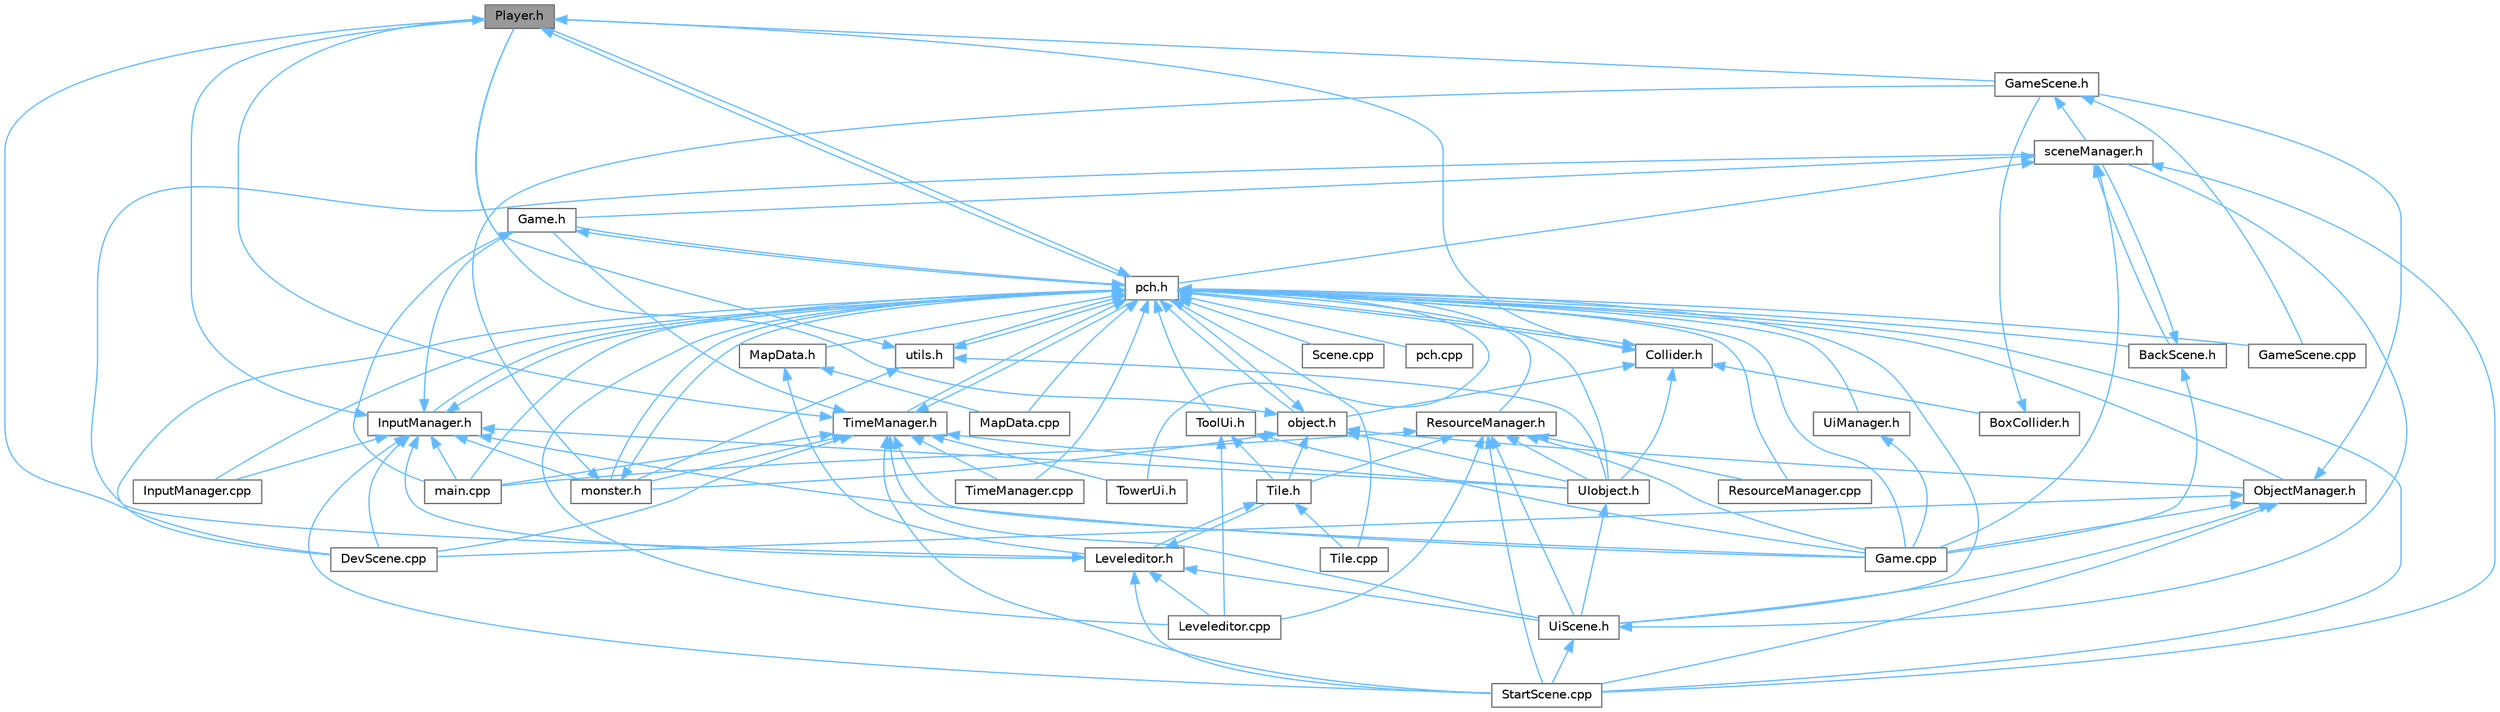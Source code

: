 digraph "Player.h"
{
 // LATEX_PDF_SIZE
  bgcolor="transparent";
  edge [fontname=Helvetica,fontsize=10,labelfontname=Helvetica,labelfontsize=10];
  node [fontname=Helvetica,fontsize=10,shape=box,height=0.2,width=0.4];
  Node1 [id="Node000001",label="Player.h",height=0.2,width=0.4,color="gray40", fillcolor="grey60", style="filled", fontcolor="black",tooltip=" "];
  Node1 -> Node2 [id="edge1_Node000001_Node000002",dir="back",color="steelblue1",style="solid",tooltip=" "];
  Node2 [id="Node000002",label="DevScene.cpp",height=0.2,width=0.4,color="grey40", fillcolor="white", style="filled",URL="$_dev_scene_8cpp.html",tooltip=" "];
  Node1 -> Node3 [id="edge2_Node000001_Node000003",dir="back",color="steelblue1",style="solid",tooltip=" "];
  Node3 [id="Node000003",label="GameScene.h",height=0.2,width=0.4,color="grey40", fillcolor="white", style="filled",URL="$_game_scene_8h.html",tooltip=" "];
  Node3 -> Node4 [id="edge3_Node000003_Node000004",dir="back",color="steelblue1",style="solid",tooltip=" "];
  Node4 [id="Node000004",label="GameScene.cpp",height=0.2,width=0.4,color="grey40", fillcolor="white", style="filled",URL="$_game_scene_8cpp.html",tooltip=" "];
  Node3 -> Node5 [id="edge4_Node000003_Node000005",dir="back",color="steelblue1",style="solid",tooltip=" "];
  Node5 [id="Node000005",label="sceneManager.h",height=0.2,width=0.4,color="grey40", fillcolor="white", style="filled",URL="$scene_manager_8h.html",tooltip=" "];
  Node5 -> Node6 [id="edge5_Node000005_Node000006",dir="back",color="steelblue1",style="solid",tooltip=" "];
  Node6 [id="Node000006",label="BackScene.h",height=0.2,width=0.4,color="grey40", fillcolor="white", style="filled",URL="$_back_scene_8h.html",tooltip=" "];
  Node6 -> Node7 [id="edge6_Node000006_Node000007",dir="back",color="steelblue1",style="solid",tooltip=" "];
  Node7 [id="Node000007",label="Game.cpp",height=0.2,width=0.4,color="grey40", fillcolor="white", style="filled",URL="$_game_8cpp.html",tooltip=" "];
  Node6 -> Node5 [id="edge7_Node000006_Node000005",dir="back",color="steelblue1",style="solid",tooltip=" "];
  Node5 -> Node7 [id="edge8_Node000005_Node000007",dir="back",color="steelblue1",style="solid",tooltip=" "];
  Node5 -> Node8 [id="edge9_Node000005_Node000008",dir="back",color="steelblue1",style="solid",tooltip=" "];
  Node8 [id="Node000008",label="Game.h",height=0.2,width=0.4,color="grey40", fillcolor="white", style="filled",URL="$_game_8h.html",tooltip=" "];
  Node8 -> Node9 [id="edge10_Node000008_Node000009",dir="back",color="steelblue1",style="solid",tooltip=" "];
  Node9 [id="Node000009",label="main.cpp",height=0.2,width=0.4,color="grey40", fillcolor="white", style="filled",URL="$main_8cpp.html",tooltip=" "];
  Node8 -> Node10 [id="edge11_Node000008_Node000010",dir="back",color="steelblue1",style="solid",tooltip=" "];
  Node10 [id="Node000010",label="pch.h",height=0.2,width=0.4,color="grey40", fillcolor="white", style="filled",URL="$pch_8h.html",tooltip=" "];
  Node10 -> Node6 [id="edge12_Node000010_Node000006",dir="back",color="steelblue1",style="solid",tooltip=" "];
  Node10 -> Node11 [id="edge13_Node000010_Node000011",dir="back",color="steelblue1",style="solid",tooltip=" "];
  Node11 [id="Node000011",label="Collider.h",height=0.2,width=0.4,color="grey40", fillcolor="white", style="filled",URL="$_collider_8h.html",tooltip=" "];
  Node11 -> Node12 [id="edge14_Node000011_Node000012",dir="back",color="steelblue1",style="solid",tooltip=" "];
  Node12 [id="Node000012",label="BoxCollider.h",height=0.2,width=0.4,color="grey40", fillcolor="white", style="filled",URL="$_box_collider_8h.html",tooltip=" "];
  Node12 -> Node3 [id="edge15_Node000012_Node000003",dir="back",color="steelblue1",style="solid",tooltip=" "];
  Node11 -> Node1 [id="edge16_Node000011_Node000001",dir="back",color="steelblue1",style="solid",tooltip=" "];
  Node11 -> Node13 [id="edge17_Node000011_Node000013",dir="back",color="steelblue1",style="solid",tooltip=" "];
  Node13 [id="Node000013",label="UIobject.h",height=0.2,width=0.4,color="grey40", fillcolor="white", style="filled",URL="$_u_iobject_8h.html",tooltip=" "];
  Node13 -> Node14 [id="edge18_Node000013_Node000014",dir="back",color="steelblue1",style="solid",tooltip=" "];
  Node14 [id="Node000014",label="UiScene.h",height=0.2,width=0.4,color="grey40", fillcolor="white", style="filled",URL="$_ui_scene_8h.html",tooltip=" "];
  Node14 -> Node15 [id="edge19_Node000014_Node000015",dir="back",color="steelblue1",style="solid",tooltip=" "];
  Node15 [id="Node000015",label="StartScene.cpp",height=0.2,width=0.4,color="grey40", fillcolor="white", style="filled",URL="$_start_scene_8cpp.html",tooltip=" "];
  Node14 -> Node5 [id="edge20_Node000014_Node000005",dir="back",color="steelblue1",style="solid",tooltip=" "];
  Node11 -> Node16 [id="edge21_Node000011_Node000016",dir="back",color="steelblue1",style="solid",tooltip=" "];
  Node16 [id="Node000016",label="object.h",height=0.2,width=0.4,color="grey40", fillcolor="white", style="filled",URL="$object_8h.html",tooltip=" "];
  Node16 -> Node17 [id="edge22_Node000016_Node000017",dir="back",color="steelblue1",style="solid",tooltip=" "];
  Node17 [id="Node000017",label="ObjectManager.h",height=0.2,width=0.4,color="grey40", fillcolor="white", style="filled",URL="$_object_manager_8h.html",tooltip=" "];
  Node17 -> Node2 [id="edge23_Node000017_Node000002",dir="back",color="steelblue1",style="solid",tooltip=" "];
  Node17 -> Node7 [id="edge24_Node000017_Node000007",dir="back",color="steelblue1",style="solid",tooltip=" "];
  Node17 -> Node3 [id="edge25_Node000017_Node000003",dir="back",color="steelblue1",style="solid",tooltip=" "];
  Node17 -> Node15 [id="edge26_Node000017_Node000015",dir="back",color="steelblue1",style="solid",tooltip=" "];
  Node17 -> Node14 [id="edge27_Node000017_Node000014",dir="back",color="steelblue1",style="solid",tooltip=" "];
  Node16 -> Node1 [id="edge28_Node000016_Node000001",dir="back",color="steelblue1",style="solid",tooltip=" "];
  Node16 -> Node18 [id="edge29_Node000016_Node000018",dir="back",color="steelblue1",style="solid",tooltip=" "];
  Node18 [id="Node000018",label="Tile.h",height=0.2,width=0.4,color="grey40", fillcolor="white", style="filled",URL="$_tile_8h.html",tooltip=" "];
  Node18 -> Node19 [id="edge30_Node000018_Node000019",dir="back",color="steelblue1",style="solid",tooltip=" "];
  Node19 [id="Node000019",label="Leveleditor.h",height=0.2,width=0.4,color="grey40", fillcolor="white", style="filled",URL="$_leveleditor_8h.html",tooltip=" "];
  Node19 -> Node20 [id="edge31_Node000019_Node000020",dir="back",color="steelblue1",style="solid",tooltip=" "];
  Node20 [id="Node000020",label="Leveleditor.cpp",height=0.2,width=0.4,color="grey40", fillcolor="white", style="filled",URL="$_leveleditor_8cpp.html",tooltip=" "];
  Node19 -> Node15 [id="edge32_Node000019_Node000015",dir="back",color="steelblue1",style="solid",tooltip=" "];
  Node19 -> Node18 [id="edge33_Node000019_Node000018",dir="back",color="steelblue1",style="solid",tooltip=" "];
  Node19 -> Node14 [id="edge34_Node000019_Node000014",dir="back",color="steelblue1",style="solid",tooltip=" "];
  Node19 -> Node5 [id="edge35_Node000019_Node000005",dir="back",color="steelblue1",style="solid",tooltip=" "];
  Node18 -> Node21 [id="edge36_Node000018_Node000021",dir="back",color="steelblue1",style="solid",tooltip=" "];
  Node21 [id="Node000021",label="Tile.cpp",height=0.2,width=0.4,color="grey40", fillcolor="white", style="filled",URL="$_tile_8cpp.html",tooltip=" "];
  Node16 -> Node13 [id="edge37_Node000016_Node000013",dir="back",color="steelblue1",style="solid",tooltip=" "];
  Node16 -> Node22 [id="edge38_Node000016_Node000022",dir="back",color="steelblue1",style="solid",tooltip=" "];
  Node22 [id="Node000022",label="monster.h",height=0.2,width=0.4,color="grey40", fillcolor="white", style="filled",URL="$monster_8h.html",tooltip=" "];
  Node22 -> Node3 [id="edge39_Node000022_Node000003",dir="back",color="steelblue1",style="solid",tooltip=" "];
  Node22 -> Node10 [id="edge40_Node000022_Node000010",dir="back",color="steelblue1",style="solid",tooltip=" "];
  Node16 -> Node10 [id="edge41_Node000016_Node000010",dir="back",color="steelblue1",style="solid",tooltip=" "];
  Node11 -> Node10 [id="edge42_Node000011_Node000010",dir="back",color="steelblue1",style="solid",tooltip=" "];
  Node10 -> Node2 [id="edge43_Node000010_Node000002",dir="back",color="steelblue1",style="solid",tooltip=" "];
  Node10 -> Node7 [id="edge44_Node000010_Node000007",dir="back",color="steelblue1",style="solid",tooltip=" "];
  Node10 -> Node8 [id="edge45_Node000010_Node000008",dir="back",color="steelblue1",style="solid",tooltip=" "];
  Node10 -> Node4 [id="edge46_Node000010_Node000004",dir="back",color="steelblue1",style="solid",tooltip=" "];
  Node10 -> Node23 [id="edge47_Node000010_Node000023",dir="back",color="steelblue1",style="solid",tooltip=" "];
  Node23 [id="Node000023",label="InputManager.cpp",height=0.2,width=0.4,color="grey40", fillcolor="white", style="filled",URL="$_input_manager_8cpp.html",tooltip=" "];
  Node10 -> Node24 [id="edge48_Node000010_Node000024",dir="back",color="steelblue1",style="solid",tooltip=" "];
  Node24 [id="Node000024",label="InputManager.h",height=0.2,width=0.4,color="grey40", fillcolor="white", style="filled",URL="$_input_manager_8h.html",tooltip=" "];
  Node24 -> Node2 [id="edge49_Node000024_Node000002",dir="back",color="steelblue1",style="solid",tooltip=" "];
  Node24 -> Node7 [id="edge50_Node000024_Node000007",dir="back",color="steelblue1",style="solid",tooltip=" "];
  Node24 -> Node8 [id="edge51_Node000024_Node000008",dir="back",color="steelblue1",style="solid",tooltip=" "];
  Node24 -> Node23 [id="edge52_Node000024_Node000023",dir="back",color="steelblue1",style="solid",tooltip=" "];
  Node24 -> Node19 [id="edge53_Node000024_Node000019",dir="back",color="steelblue1",style="solid",tooltip=" "];
  Node24 -> Node1 [id="edge54_Node000024_Node000001",dir="back",color="steelblue1",style="solid",tooltip=" "];
  Node24 -> Node15 [id="edge55_Node000024_Node000015",dir="back",color="steelblue1",style="solid",tooltip=" "];
  Node24 -> Node13 [id="edge56_Node000024_Node000013",dir="back",color="steelblue1",style="solid",tooltip=" "];
  Node24 -> Node9 [id="edge57_Node000024_Node000009",dir="back",color="steelblue1",style="solid",tooltip=" "];
  Node24 -> Node22 [id="edge58_Node000024_Node000022",dir="back",color="steelblue1",style="solid",tooltip=" "];
  Node24 -> Node10 [id="edge59_Node000024_Node000010",dir="back",color="steelblue1",style="solid",tooltip=" "];
  Node10 -> Node20 [id="edge60_Node000010_Node000020",dir="back",color="steelblue1",style="solid",tooltip=" "];
  Node10 -> Node25 [id="edge61_Node000010_Node000025",dir="back",color="steelblue1",style="solid",tooltip=" "];
  Node25 [id="Node000025",label="MapData.cpp",height=0.2,width=0.4,color="grey40", fillcolor="white", style="filled",URL="$_map_data_8cpp.html",tooltip=" "];
  Node10 -> Node26 [id="edge62_Node000010_Node000026",dir="back",color="steelblue1",style="solid",tooltip=" "];
  Node26 [id="Node000026",label="MapData.h",height=0.2,width=0.4,color="grey40", fillcolor="white", style="filled",URL="$_map_data_8h.html",tooltip=" "];
  Node26 -> Node19 [id="edge63_Node000026_Node000019",dir="back",color="steelblue1",style="solid",tooltip=" "];
  Node26 -> Node25 [id="edge64_Node000026_Node000025",dir="back",color="steelblue1",style="solid",tooltip=" "];
  Node10 -> Node17 [id="edge65_Node000010_Node000017",dir="back",color="steelblue1",style="solid",tooltip=" "];
  Node10 -> Node1 [id="edge66_Node000010_Node000001",dir="back",color="steelblue1",style="solid",tooltip=" "];
  Node10 -> Node27 [id="edge67_Node000010_Node000027",dir="back",color="steelblue1",style="solid",tooltip=" "];
  Node27 [id="Node000027",label="ResourceManager.cpp",height=0.2,width=0.4,color="grey40", fillcolor="white", style="filled",URL="$_resource_manager_8cpp.html",tooltip=" "];
  Node10 -> Node28 [id="edge68_Node000010_Node000028",dir="back",color="steelblue1",style="solid",tooltip=" "];
  Node28 [id="Node000028",label="ResourceManager.h",height=0.2,width=0.4,color="grey40", fillcolor="white", style="filled",URL="$_resource_manager_8h.html",tooltip=" "];
  Node28 -> Node7 [id="edge69_Node000028_Node000007",dir="back",color="steelblue1",style="solid",tooltip=" "];
  Node28 -> Node20 [id="edge70_Node000028_Node000020",dir="back",color="steelblue1",style="solid",tooltip=" "];
  Node28 -> Node27 [id="edge71_Node000028_Node000027",dir="back",color="steelblue1",style="solid",tooltip=" "];
  Node28 -> Node15 [id="edge72_Node000028_Node000015",dir="back",color="steelblue1",style="solid",tooltip=" "];
  Node28 -> Node18 [id="edge73_Node000028_Node000018",dir="back",color="steelblue1",style="solid",tooltip=" "];
  Node28 -> Node13 [id="edge74_Node000028_Node000013",dir="back",color="steelblue1",style="solid",tooltip=" "];
  Node28 -> Node14 [id="edge75_Node000028_Node000014",dir="back",color="steelblue1",style="solid",tooltip=" "];
  Node28 -> Node9 [id="edge76_Node000028_Node000009",dir="back",color="steelblue1",style="solid",tooltip=" "];
  Node10 -> Node29 [id="edge77_Node000010_Node000029",dir="back",color="steelblue1",style="solid",tooltip=" "];
  Node29 [id="Node000029",label="Scene.cpp",height=0.2,width=0.4,color="grey40", fillcolor="white", style="filled",URL="$_scene_8cpp.html",tooltip=" "];
  Node10 -> Node15 [id="edge78_Node000010_Node000015",dir="back",color="steelblue1",style="solid",tooltip=" "];
  Node10 -> Node21 [id="edge79_Node000010_Node000021",dir="back",color="steelblue1",style="solid",tooltip=" "];
  Node10 -> Node30 [id="edge80_Node000010_Node000030",dir="back",color="steelblue1",style="solid",tooltip=" "];
  Node30 [id="Node000030",label="TimeManager.cpp",height=0.2,width=0.4,color="grey40", fillcolor="white", style="filled",URL="$_time_manager_8cpp.html",tooltip=" "];
  Node10 -> Node31 [id="edge81_Node000010_Node000031",dir="back",color="steelblue1",style="solid",tooltip=" "];
  Node31 [id="Node000031",label="TimeManager.h",height=0.2,width=0.4,color="grey40", fillcolor="white", style="filled",URL="$_time_manager_8h.html",tooltip=" "];
  Node31 -> Node2 [id="edge82_Node000031_Node000002",dir="back",color="steelblue1",style="solid",tooltip=" "];
  Node31 -> Node7 [id="edge83_Node000031_Node000007",dir="back",color="steelblue1",style="solid",tooltip=" "];
  Node31 -> Node8 [id="edge84_Node000031_Node000008",dir="back",color="steelblue1",style="solid",tooltip=" "];
  Node31 -> Node1 [id="edge85_Node000031_Node000001",dir="back",color="steelblue1",style="solid",tooltip=" "];
  Node31 -> Node15 [id="edge86_Node000031_Node000015",dir="back",color="steelblue1",style="solid",tooltip=" "];
  Node31 -> Node30 [id="edge87_Node000031_Node000030",dir="back",color="steelblue1",style="solid",tooltip=" "];
  Node31 -> Node32 [id="edge88_Node000031_Node000032",dir="back",color="steelblue1",style="solid",tooltip=" "];
  Node32 [id="Node000032",label="TowerUi.h",height=0.2,width=0.4,color="grey40", fillcolor="white", style="filled",URL="$_tower_ui_8h.html",tooltip=" "];
  Node31 -> Node13 [id="edge89_Node000031_Node000013",dir="back",color="steelblue1",style="solid",tooltip=" "];
  Node31 -> Node14 [id="edge90_Node000031_Node000014",dir="back",color="steelblue1",style="solid",tooltip=" "];
  Node31 -> Node9 [id="edge91_Node000031_Node000009",dir="back",color="steelblue1",style="solid",tooltip=" "];
  Node31 -> Node22 [id="edge92_Node000031_Node000022",dir="back",color="steelblue1",style="solid",tooltip=" "];
  Node31 -> Node10 [id="edge93_Node000031_Node000010",dir="back",color="steelblue1",style="solid",tooltip=" "];
  Node10 -> Node33 [id="edge94_Node000010_Node000033",dir="back",color="steelblue1",style="solid",tooltip=" "];
  Node33 [id="Node000033",label="ToolUi.h",height=0.2,width=0.4,color="grey40", fillcolor="white", style="filled",URL="$_tool_ui_8h.html",tooltip=" "];
  Node33 -> Node7 [id="edge95_Node000033_Node000007",dir="back",color="steelblue1",style="solid",tooltip=" "];
  Node33 -> Node20 [id="edge96_Node000033_Node000020",dir="back",color="steelblue1",style="solid",tooltip=" "];
  Node33 -> Node18 [id="edge97_Node000033_Node000018",dir="back",color="steelblue1",style="solid",tooltip=" "];
  Node10 -> Node32 [id="edge98_Node000010_Node000032",dir="back",color="steelblue1",style="solid",tooltip=" "];
  Node10 -> Node13 [id="edge99_Node000010_Node000013",dir="back",color="steelblue1",style="solid",tooltip=" "];
  Node10 -> Node34 [id="edge100_Node000010_Node000034",dir="back",color="steelblue1",style="solid",tooltip=" "];
  Node34 [id="Node000034",label="UiManager.h",height=0.2,width=0.4,color="grey40", fillcolor="white", style="filled",URL="$_ui_manager_8h.html",tooltip=" "];
  Node34 -> Node7 [id="edge101_Node000034_Node000007",dir="back",color="steelblue1",style="solid",tooltip=" "];
  Node10 -> Node14 [id="edge102_Node000010_Node000014",dir="back",color="steelblue1",style="solid",tooltip=" "];
  Node10 -> Node9 [id="edge103_Node000010_Node000009",dir="back",color="steelblue1",style="solid",tooltip=" "];
  Node10 -> Node22 [id="edge104_Node000010_Node000022",dir="back",color="steelblue1",style="solid",tooltip=" "];
  Node10 -> Node16 [id="edge105_Node000010_Node000016",dir="back",color="steelblue1",style="solid",tooltip=" "];
  Node10 -> Node35 [id="edge106_Node000010_Node000035",dir="back",color="steelblue1",style="solid",tooltip=" "];
  Node35 [id="Node000035",label="pch.cpp",height=0.2,width=0.4,color="grey40", fillcolor="white", style="filled",URL="$pch_8cpp.html",tooltip=" "];
  Node10 -> Node36 [id="edge107_Node000010_Node000036",dir="back",color="steelblue1",style="solid",tooltip=" "];
  Node36 [id="Node000036",label="utils.h",height=0.2,width=0.4,color="grey40", fillcolor="white", style="filled",URL="$utils_8h.html",tooltip=" "];
  Node36 -> Node1 [id="edge108_Node000036_Node000001",dir="back",color="steelblue1",style="solid",tooltip=" "];
  Node36 -> Node13 [id="edge109_Node000036_Node000013",dir="back",color="steelblue1",style="solid",tooltip=" "];
  Node36 -> Node22 [id="edge110_Node000036_Node000022",dir="back",color="steelblue1",style="solid",tooltip=" "];
  Node36 -> Node10 [id="edge111_Node000036_Node000010",dir="back",color="steelblue1",style="solid",tooltip=" "];
  Node5 -> Node15 [id="edge112_Node000005_Node000015",dir="back",color="steelblue1",style="solid",tooltip=" "];
  Node5 -> Node10 [id="edge113_Node000005_Node000010",dir="back",color="steelblue1",style="solid",tooltip=" "];
  Node1 -> Node10 [id="edge114_Node000001_Node000010",dir="back",color="steelblue1",style="solid",tooltip=" "];
}
